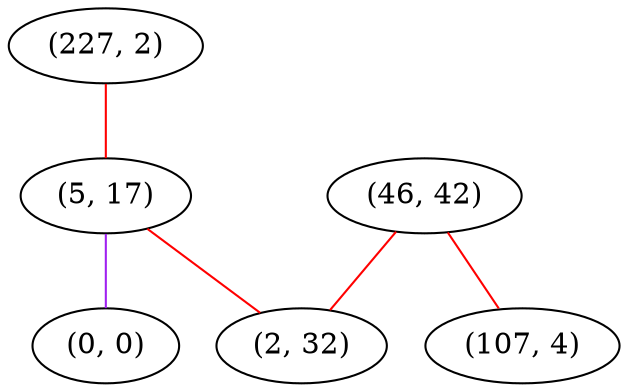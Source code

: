graph "" {
"(227, 2)";
"(46, 42)";
"(107, 4)";
"(5, 17)";
"(2, 32)";
"(0, 0)";
"(227, 2)" -- "(5, 17)"  [color=red, key=0, weight=1];
"(46, 42)" -- "(2, 32)"  [color=red, key=0, weight=1];
"(46, 42)" -- "(107, 4)"  [color=red, key=0, weight=1];
"(5, 17)" -- "(2, 32)"  [color=red, key=0, weight=1];
"(5, 17)" -- "(0, 0)"  [color=purple, key=0, weight=4];
}
